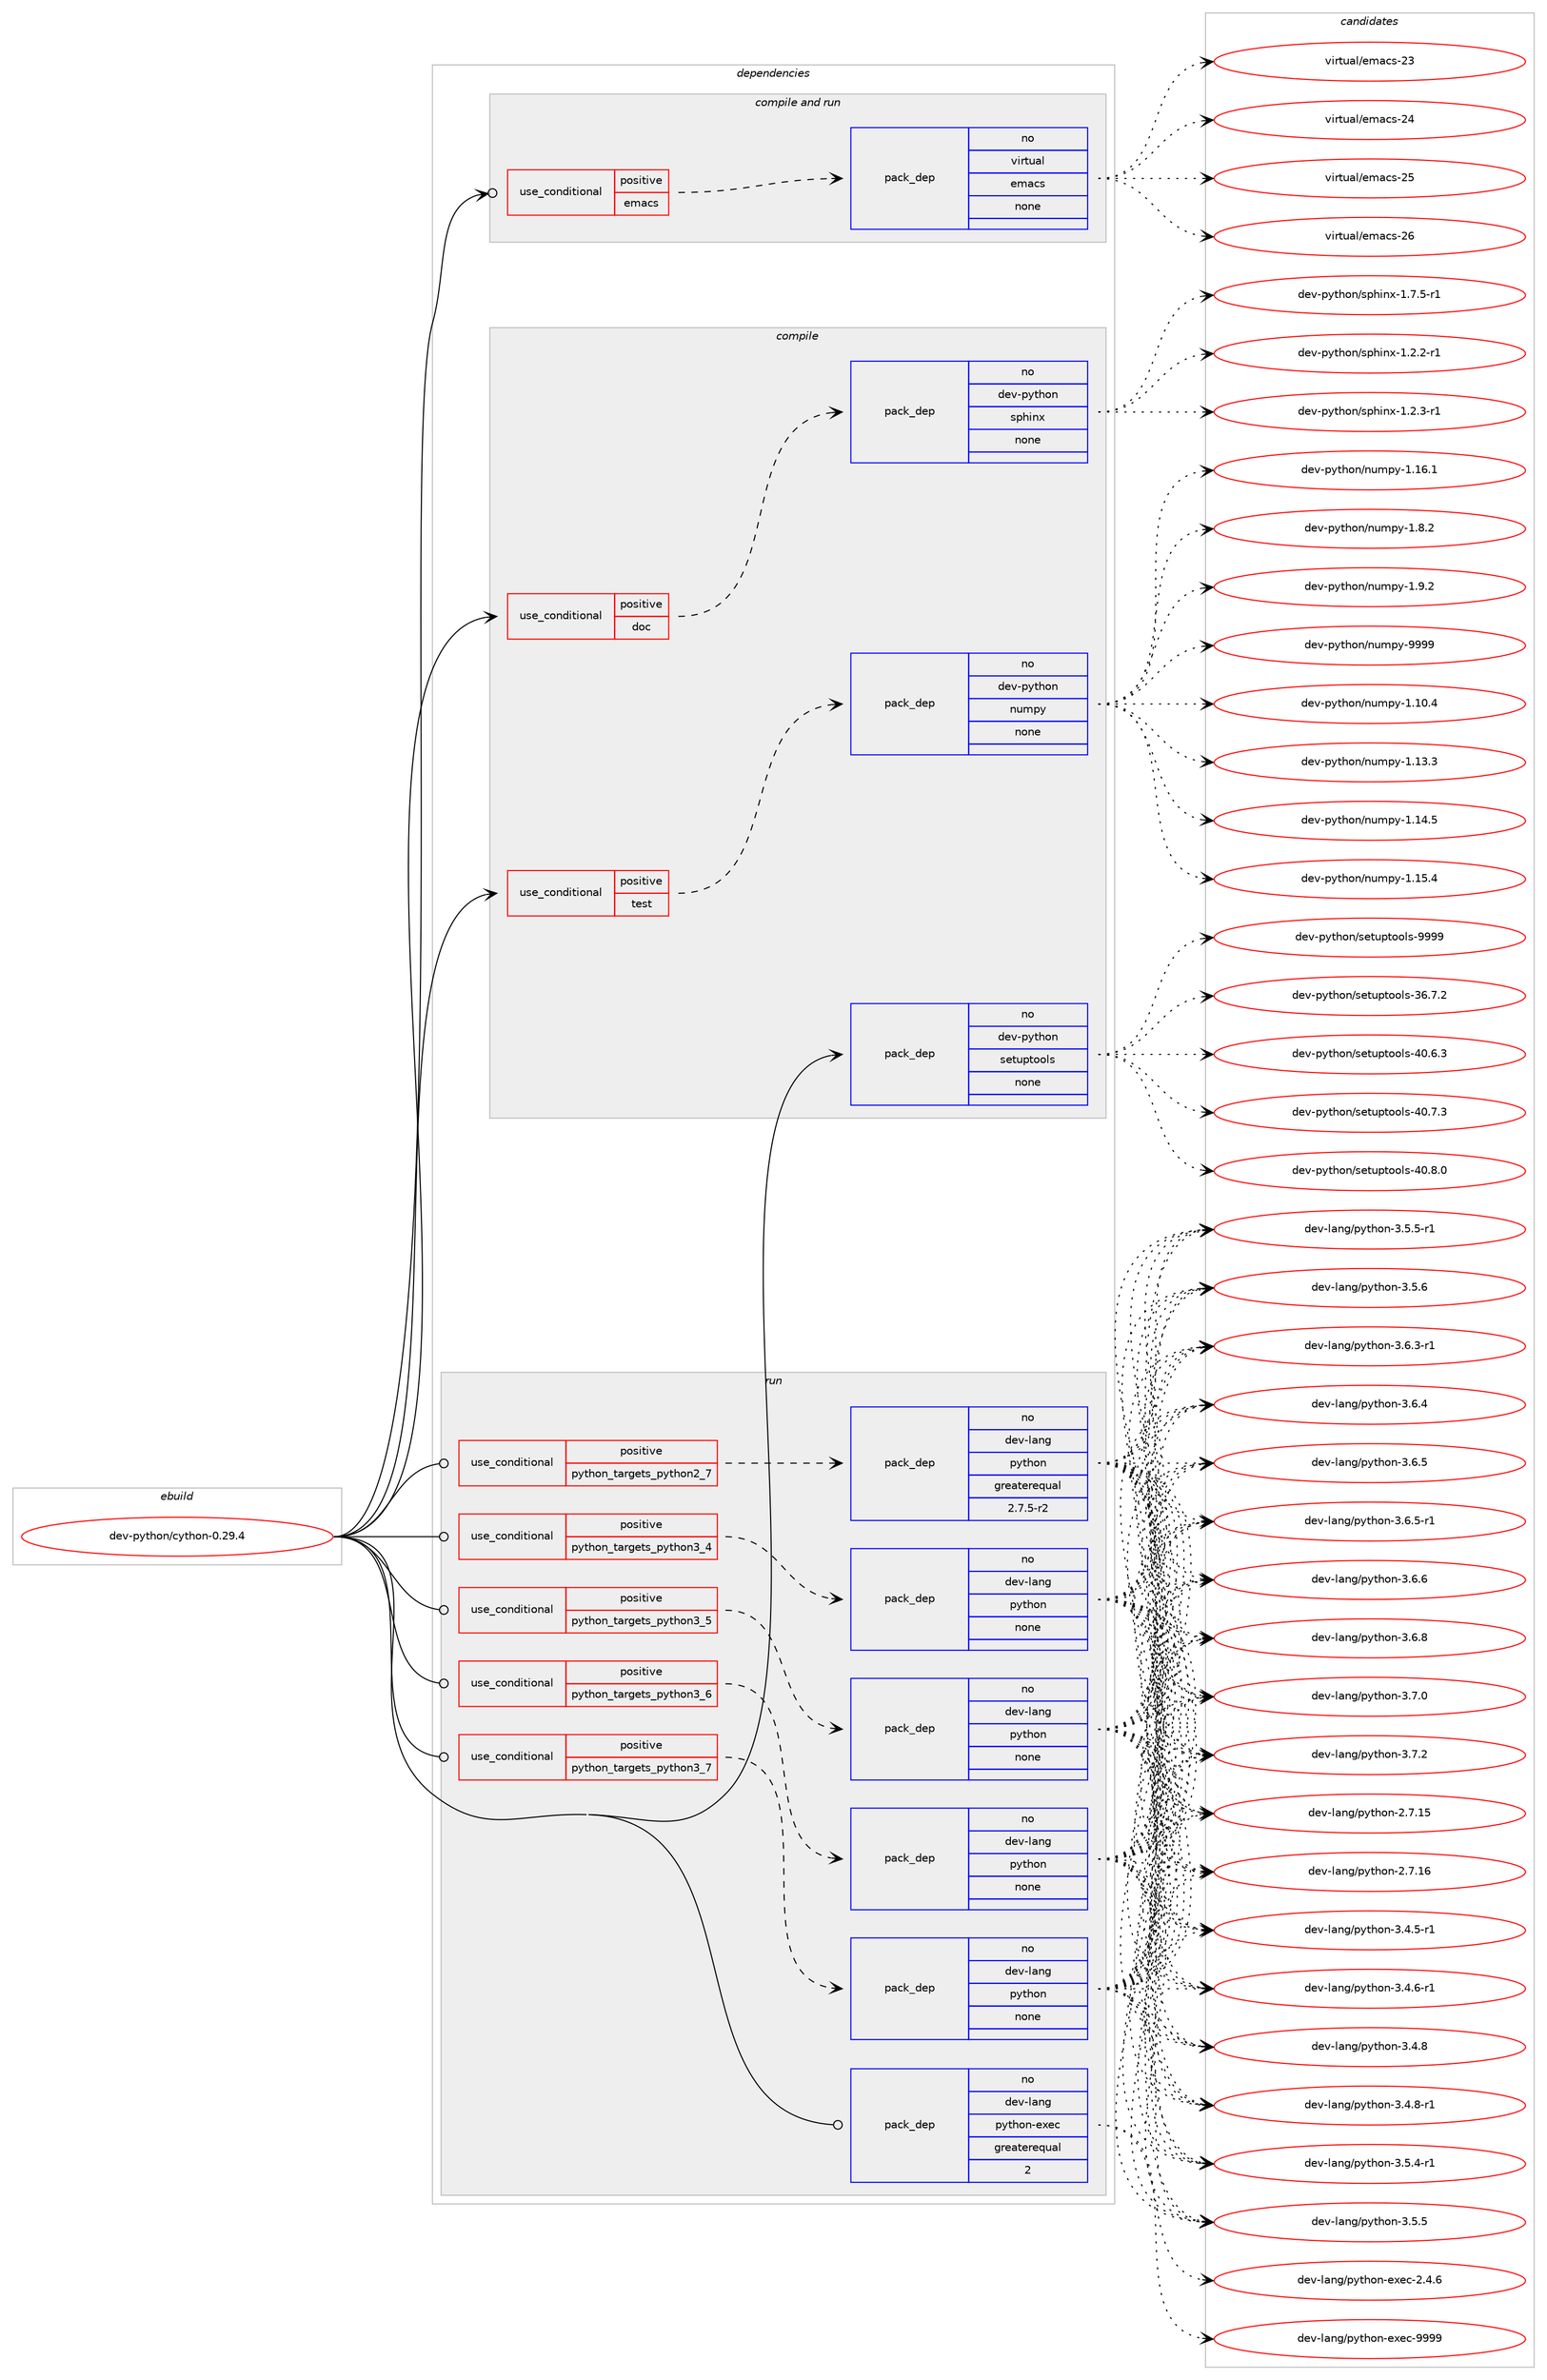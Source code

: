 digraph prolog {

# *************
# Graph options
# *************

newrank=true;
concentrate=true;
compound=true;
graph [rankdir=LR,fontname=Helvetica,fontsize=10,ranksep=1.5];#, ranksep=2.5, nodesep=0.2];
edge  [arrowhead=vee];
node  [fontname=Helvetica,fontsize=10];

# **********
# The ebuild
# **********

subgraph cluster_leftcol {
color=gray;
rank=same;
label=<<i>ebuild</i>>;
id [label="dev-python/cython-0.29.4", color=red, width=4, href="../dev-python/cython-0.29.4.svg"];
}

# ****************
# The dependencies
# ****************

subgraph cluster_midcol {
color=gray;
label=<<i>dependencies</i>>;
subgraph cluster_compile {
fillcolor="#eeeeee";
style=filled;
label=<<i>compile</i>>;
subgraph cond373016 {
dependency1405102 [label=<<TABLE BORDER="0" CELLBORDER="1" CELLSPACING="0" CELLPADDING="4"><TR><TD ROWSPAN="3" CELLPADDING="10">use_conditional</TD></TR><TR><TD>positive</TD></TR><TR><TD>doc</TD></TR></TABLE>>, shape=none, color=red];
subgraph pack1008841 {
dependency1405103 [label=<<TABLE BORDER="0" CELLBORDER="1" CELLSPACING="0" CELLPADDING="4" WIDTH="220"><TR><TD ROWSPAN="6" CELLPADDING="30">pack_dep</TD></TR><TR><TD WIDTH="110">no</TD></TR><TR><TD>dev-python</TD></TR><TR><TD>sphinx</TD></TR><TR><TD>none</TD></TR><TR><TD></TD></TR></TABLE>>, shape=none, color=blue];
}
dependency1405102:e -> dependency1405103:w [weight=20,style="dashed",arrowhead="vee"];
}
id:e -> dependency1405102:w [weight=20,style="solid",arrowhead="vee"];
subgraph cond373017 {
dependency1405104 [label=<<TABLE BORDER="0" CELLBORDER="1" CELLSPACING="0" CELLPADDING="4"><TR><TD ROWSPAN="3" CELLPADDING="10">use_conditional</TD></TR><TR><TD>positive</TD></TR><TR><TD>test</TD></TR></TABLE>>, shape=none, color=red];
subgraph pack1008842 {
dependency1405105 [label=<<TABLE BORDER="0" CELLBORDER="1" CELLSPACING="0" CELLPADDING="4" WIDTH="220"><TR><TD ROWSPAN="6" CELLPADDING="30">pack_dep</TD></TR><TR><TD WIDTH="110">no</TD></TR><TR><TD>dev-python</TD></TR><TR><TD>numpy</TD></TR><TR><TD>none</TD></TR><TR><TD></TD></TR></TABLE>>, shape=none, color=blue];
}
dependency1405104:e -> dependency1405105:w [weight=20,style="dashed",arrowhead="vee"];
}
id:e -> dependency1405104:w [weight=20,style="solid",arrowhead="vee"];
subgraph pack1008843 {
dependency1405106 [label=<<TABLE BORDER="0" CELLBORDER="1" CELLSPACING="0" CELLPADDING="4" WIDTH="220"><TR><TD ROWSPAN="6" CELLPADDING="30">pack_dep</TD></TR><TR><TD WIDTH="110">no</TD></TR><TR><TD>dev-python</TD></TR><TR><TD>setuptools</TD></TR><TR><TD>none</TD></TR><TR><TD></TD></TR></TABLE>>, shape=none, color=blue];
}
id:e -> dependency1405106:w [weight=20,style="solid",arrowhead="vee"];
}
subgraph cluster_compileandrun {
fillcolor="#eeeeee";
style=filled;
label=<<i>compile and run</i>>;
subgraph cond373018 {
dependency1405107 [label=<<TABLE BORDER="0" CELLBORDER="1" CELLSPACING="0" CELLPADDING="4"><TR><TD ROWSPAN="3" CELLPADDING="10">use_conditional</TD></TR><TR><TD>positive</TD></TR><TR><TD>emacs</TD></TR></TABLE>>, shape=none, color=red];
subgraph pack1008844 {
dependency1405108 [label=<<TABLE BORDER="0" CELLBORDER="1" CELLSPACING="0" CELLPADDING="4" WIDTH="220"><TR><TD ROWSPAN="6" CELLPADDING="30">pack_dep</TD></TR><TR><TD WIDTH="110">no</TD></TR><TR><TD>virtual</TD></TR><TR><TD>emacs</TD></TR><TR><TD>none</TD></TR><TR><TD></TD></TR></TABLE>>, shape=none, color=blue];
}
dependency1405107:e -> dependency1405108:w [weight=20,style="dashed",arrowhead="vee"];
}
id:e -> dependency1405107:w [weight=20,style="solid",arrowhead="odotvee"];
}
subgraph cluster_run {
fillcolor="#eeeeee";
style=filled;
label=<<i>run</i>>;
subgraph cond373019 {
dependency1405109 [label=<<TABLE BORDER="0" CELLBORDER="1" CELLSPACING="0" CELLPADDING="4"><TR><TD ROWSPAN="3" CELLPADDING="10">use_conditional</TD></TR><TR><TD>positive</TD></TR><TR><TD>python_targets_python2_7</TD></TR></TABLE>>, shape=none, color=red];
subgraph pack1008845 {
dependency1405110 [label=<<TABLE BORDER="0" CELLBORDER="1" CELLSPACING="0" CELLPADDING="4" WIDTH="220"><TR><TD ROWSPAN="6" CELLPADDING="30">pack_dep</TD></TR><TR><TD WIDTH="110">no</TD></TR><TR><TD>dev-lang</TD></TR><TR><TD>python</TD></TR><TR><TD>greaterequal</TD></TR><TR><TD>2.7.5-r2</TD></TR></TABLE>>, shape=none, color=blue];
}
dependency1405109:e -> dependency1405110:w [weight=20,style="dashed",arrowhead="vee"];
}
id:e -> dependency1405109:w [weight=20,style="solid",arrowhead="odot"];
subgraph cond373020 {
dependency1405111 [label=<<TABLE BORDER="0" CELLBORDER="1" CELLSPACING="0" CELLPADDING="4"><TR><TD ROWSPAN="3" CELLPADDING="10">use_conditional</TD></TR><TR><TD>positive</TD></TR><TR><TD>python_targets_python3_4</TD></TR></TABLE>>, shape=none, color=red];
subgraph pack1008846 {
dependency1405112 [label=<<TABLE BORDER="0" CELLBORDER="1" CELLSPACING="0" CELLPADDING="4" WIDTH="220"><TR><TD ROWSPAN="6" CELLPADDING="30">pack_dep</TD></TR><TR><TD WIDTH="110">no</TD></TR><TR><TD>dev-lang</TD></TR><TR><TD>python</TD></TR><TR><TD>none</TD></TR><TR><TD></TD></TR></TABLE>>, shape=none, color=blue];
}
dependency1405111:e -> dependency1405112:w [weight=20,style="dashed",arrowhead="vee"];
}
id:e -> dependency1405111:w [weight=20,style="solid",arrowhead="odot"];
subgraph cond373021 {
dependency1405113 [label=<<TABLE BORDER="0" CELLBORDER="1" CELLSPACING="0" CELLPADDING="4"><TR><TD ROWSPAN="3" CELLPADDING="10">use_conditional</TD></TR><TR><TD>positive</TD></TR><TR><TD>python_targets_python3_5</TD></TR></TABLE>>, shape=none, color=red];
subgraph pack1008847 {
dependency1405114 [label=<<TABLE BORDER="0" CELLBORDER="1" CELLSPACING="0" CELLPADDING="4" WIDTH="220"><TR><TD ROWSPAN="6" CELLPADDING="30">pack_dep</TD></TR><TR><TD WIDTH="110">no</TD></TR><TR><TD>dev-lang</TD></TR><TR><TD>python</TD></TR><TR><TD>none</TD></TR><TR><TD></TD></TR></TABLE>>, shape=none, color=blue];
}
dependency1405113:e -> dependency1405114:w [weight=20,style="dashed",arrowhead="vee"];
}
id:e -> dependency1405113:w [weight=20,style="solid",arrowhead="odot"];
subgraph cond373022 {
dependency1405115 [label=<<TABLE BORDER="0" CELLBORDER="1" CELLSPACING="0" CELLPADDING="4"><TR><TD ROWSPAN="3" CELLPADDING="10">use_conditional</TD></TR><TR><TD>positive</TD></TR><TR><TD>python_targets_python3_6</TD></TR></TABLE>>, shape=none, color=red];
subgraph pack1008848 {
dependency1405116 [label=<<TABLE BORDER="0" CELLBORDER="1" CELLSPACING="0" CELLPADDING="4" WIDTH="220"><TR><TD ROWSPAN="6" CELLPADDING="30">pack_dep</TD></TR><TR><TD WIDTH="110">no</TD></TR><TR><TD>dev-lang</TD></TR><TR><TD>python</TD></TR><TR><TD>none</TD></TR><TR><TD></TD></TR></TABLE>>, shape=none, color=blue];
}
dependency1405115:e -> dependency1405116:w [weight=20,style="dashed",arrowhead="vee"];
}
id:e -> dependency1405115:w [weight=20,style="solid",arrowhead="odot"];
subgraph cond373023 {
dependency1405117 [label=<<TABLE BORDER="0" CELLBORDER="1" CELLSPACING="0" CELLPADDING="4"><TR><TD ROWSPAN="3" CELLPADDING="10">use_conditional</TD></TR><TR><TD>positive</TD></TR><TR><TD>python_targets_python3_7</TD></TR></TABLE>>, shape=none, color=red];
subgraph pack1008849 {
dependency1405118 [label=<<TABLE BORDER="0" CELLBORDER="1" CELLSPACING="0" CELLPADDING="4" WIDTH="220"><TR><TD ROWSPAN="6" CELLPADDING="30">pack_dep</TD></TR><TR><TD WIDTH="110">no</TD></TR><TR><TD>dev-lang</TD></TR><TR><TD>python</TD></TR><TR><TD>none</TD></TR><TR><TD></TD></TR></TABLE>>, shape=none, color=blue];
}
dependency1405117:e -> dependency1405118:w [weight=20,style="dashed",arrowhead="vee"];
}
id:e -> dependency1405117:w [weight=20,style="solid",arrowhead="odot"];
subgraph pack1008850 {
dependency1405119 [label=<<TABLE BORDER="0" CELLBORDER="1" CELLSPACING="0" CELLPADDING="4" WIDTH="220"><TR><TD ROWSPAN="6" CELLPADDING="30">pack_dep</TD></TR><TR><TD WIDTH="110">no</TD></TR><TR><TD>dev-lang</TD></TR><TR><TD>python-exec</TD></TR><TR><TD>greaterequal</TD></TR><TR><TD>2</TD></TR></TABLE>>, shape=none, color=blue];
}
id:e -> dependency1405119:w [weight=20,style="solid",arrowhead="odot"];
}
}

# **************
# The candidates
# **************

subgraph cluster_choices {
rank=same;
color=gray;
label=<<i>candidates</i>>;

subgraph choice1008841 {
color=black;
nodesep=1;
choice10010111845112121116104111110471151121041051101204549465046504511449 [label="dev-python/sphinx-1.2.2-r1", color=red, width=4,href="../dev-python/sphinx-1.2.2-r1.svg"];
choice10010111845112121116104111110471151121041051101204549465046514511449 [label="dev-python/sphinx-1.2.3-r1", color=red, width=4,href="../dev-python/sphinx-1.2.3-r1.svg"];
choice10010111845112121116104111110471151121041051101204549465546534511449 [label="dev-python/sphinx-1.7.5-r1", color=red, width=4,href="../dev-python/sphinx-1.7.5-r1.svg"];
dependency1405103:e -> choice10010111845112121116104111110471151121041051101204549465046504511449:w [style=dotted,weight="100"];
dependency1405103:e -> choice10010111845112121116104111110471151121041051101204549465046514511449:w [style=dotted,weight="100"];
dependency1405103:e -> choice10010111845112121116104111110471151121041051101204549465546534511449:w [style=dotted,weight="100"];
}
subgraph choice1008842 {
color=black;
nodesep=1;
choice100101118451121211161041111104711011710911212145494649484652 [label="dev-python/numpy-1.10.4", color=red, width=4,href="../dev-python/numpy-1.10.4.svg"];
choice100101118451121211161041111104711011710911212145494649514651 [label="dev-python/numpy-1.13.3", color=red, width=4,href="../dev-python/numpy-1.13.3.svg"];
choice100101118451121211161041111104711011710911212145494649524653 [label="dev-python/numpy-1.14.5", color=red, width=4,href="../dev-python/numpy-1.14.5.svg"];
choice100101118451121211161041111104711011710911212145494649534652 [label="dev-python/numpy-1.15.4", color=red, width=4,href="../dev-python/numpy-1.15.4.svg"];
choice100101118451121211161041111104711011710911212145494649544649 [label="dev-python/numpy-1.16.1", color=red, width=4,href="../dev-python/numpy-1.16.1.svg"];
choice1001011184511212111610411111047110117109112121454946564650 [label="dev-python/numpy-1.8.2", color=red, width=4,href="../dev-python/numpy-1.8.2.svg"];
choice1001011184511212111610411111047110117109112121454946574650 [label="dev-python/numpy-1.9.2", color=red, width=4,href="../dev-python/numpy-1.9.2.svg"];
choice10010111845112121116104111110471101171091121214557575757 [label="dev-python/numpy-9999", color=red, width=4,href="../dev-python/numpy-9999.svg"];
dependency1405105:e -> choice100101118451121211161041111104711011710911212145494649484652:w [style=dotted,weight="100"];
dependency1405105:e -> choice100101118451121211161041111104711011710911212145494649514651:w [style=dotted,weight="100"];
dependency1405105:e -> choice100101118451121211161041111104711011710911212145494649524653:w [style=dotted,weight="100"];
dependency1405105:e -> choice100101118451121211161041111104711011710911212145494649534652:w [style=dotted,weight="100"];
dependency1405105:e -> choice100101118451121211161041111104711011710911212145494649544649:w [style=dotted,weight="100"];
dependency1405105:e -> choice1001011184511212111610411111047110117109112121454946564650:w [style=dotted,weight="100"];
dependency1405105:e -> choice1001011184511212111610411111047110117109112121454946574650:w [style=dotted,weight="100"];
dependency1405105:e -> choice10010111845112121116104111110471101171091121214557575757:w [style=dotted,weight="100"];
}
subgraph choice1008843 {
color=black;
nodesep=1;
choice100101118451121211161041111104711510111611711211611111110811545515446554650 [label="dev-python/setuptools-36.7.2", color=red, width=4,href="../dev-python/setuptools-36.7.2.svg"];
choice100101118451121211161041111104711510111611711211611111110811545524846544651 [label="dev-python/setuptools-40.6.3", color=red, width=4,href="../dev-python/setuptools-40.6.3.svg"];
choice100101118451121211161041111104711510111611711211611111110811545524846554651 [label="dev-python/setuptools-40.7.3", color=red, width=4,href="../dev-python/setuptools-40.7.3.svg"];
choice100101118451121211161041111104711510111611711211611111110811545524846564648 [label="dev-python/setuptools-40.8.0", color=red, width=4,href="../dev-python/setuptools-40.8.0.svg"];
choice10010111845112121116104111110471151011161171121161111111081154557575757 [label="dev-python/setuptools-9999", color=red, width=4,href="../dev-python/setuptools-9999.svg"];
dependency1405106:e -> choice100101118451121211161041111104711510111611711211611111110811545515446554650:w [style=dotted,weight="100"];
dependency1405106:e -> choice100101118451121211161041111104711510111611711211611111110811545524846544651:w [style=dotted,weight="100"];
dependency1405106:e -> choice100101118451121211161041111104711510111611711211611111110811545524846554651:w [style=dotted,weight="100"];
dependency1405106:e -> choice100101118451121211161041111104711510111611711211611111110811545524846564648:w [style=dotted,weight="100"];
dependency1405106:e -> choice10010111845112121116104111110471151011161171121161111111081154557575757:w [style=dotted,weight="100"];
}
subgraph choice1008844 {
color=black;
nodesep=1;
choice11810511411611797108471011099799115455051 [label="virtual/emacs-23", color=red, width=4,href="../virtual/emacs-23.svg"];
choice11810511411611797108471011099799115455052 [label="virtual/emacs-24", color=red, width=4,href="../virtual/emacs-24.svg"];
choice11810511411611797108471011099799115455053 [label="virtual/emacs-25", color=red, width=4,href="../virtual/emacs-25.svg"];
choice11810511411611797108471011099799115455054 [label="virtual/emacs-26", color=red, width=4,href="../virtual/emacs-26.svg"];
dependency1405108:e -> choice11810511411611797108471011099799115455051:w [style=dotted,weight="100"];
dependency1405108:e -> choice11810511411611797108471011099799115455052:w [style=dotted,weight="100"];
dependency1405108:e -> choice11810511411611797108471011099799115455053:w [style=dotted,weight="100"];
dependency1405108:e -> choice11810511411611797108471011099799115455054:w [style=dotted,weight="100"];
}
subgraph choice1008845 {
color=black;
nodesep=1;
choice10010111845108971101034711212111610411111045504655464953 [label="dev-lang/python-2.7.15", color=red, width=4,href="../dev-lang/python-2.7.15.svg"];
choice10010111845108971101034711212111610411111045504655464954 [label="dev-lang/python-2.7.16", color=red, width=4,href="../dev-lang/python-2.7.16.svg"];
choice1001011184510897110103471121211161041111104551465246534511449 [label="dev-lang/python-3.4.5-r1", color=red, width=4,href="../dev-lang/python-3.4.5-r1.svg"];
choice1001011184510897110103471121211161041111104551465246544511449 [label="dev-lang/python-3.4.6-r1", color=red, width=4,href="../dev-lang/python-3.4.6-r1.svg"];
choice100101118451089711010347112121116104111110455146524656 [label="dev-lang/python-3.4.8", color=red, width=4,href="../dev-lang/python-3.4.8.svg"];
choice1001011184510897110103471121211161041111104551465246564511449 [label="dev-lang/python-3.4.8-r1", color=red, width=4,href="../dev-lang/python-3.4.8-r1.svg"];
choice1001011184510897110103471121211161041111104551465346524511449 [label="dev-lang/python-3.5.4-r1", color=red, width=4,href="../dev-lang/python-3.5.4-r1.svg"];
choice100101118451089711010347112121116104111110455146534653 [label="dev-lang/python-3.5.5", color=red, width=4,href="../dev-lang/python-3.5.5.svg"];
choice1001011184510897110103471121211161041111104551465346534511449 [label="dev-lang/python-3.5.5-r1", color=red, width=4,href="../dev-lang/python-3.5.5-r1.svg"];
choice100101118451089711010347112121116104111110455146534654 [label="dev-lang/python-3.5.6", color=red, width=4,href="../dev-lang/python-3.5.6.svg"];
choice1001011184510897110103471121211161041111104551465446514511449 [label="dev-lang/python-3.6.3-r1", color=red, width=4,href="../dev-lang/python-3.6.3-r1.svg"];
choice100101118451089711010347112121116104111110455146544652 [label="dev-lang/python-3.6.4", color=red, width=4,href="../dev-lang/python-3.6.4.svg"];
choice100101118451089711010347112121116104111110455146544653 [label="dev-lang/python-3.6.5", color=red, width=4,href="../dev-lang/python-3.6.5.svg"];
choice1001011184510897110103471121211161041111104551465446534511449 [label="dev-lang/python-3.6.5-r1", color=red, width=4,href="../dev-lang/python-3.6.5-r1.svg"];
choice100101118451089711010347112121116104111110455146544654 [label="dev-lang/python-3.6.6", color=red, width=4,href="../dev-lang/python-3.6.6.svg"];
choice100101118451089711010347112121116104111110455146544656 [label="dev-lang/python-3.6.8", color=red, width=4,href="../dev-lang/python-3.6.8.svg"];
choice100101118451089711010347112121116104111110455146554648 [label="dev-lang/python-3.7.0", color=red, width=4,href="../dev-lang/python-3.7.0.svg"];
choice100101118451089711010347112121116104111110455146554650 [label="dev-lang/python-3.7.2", color=red, width=4,href="../dev-lang/python-3.7.2.svg"];
dependency1405110:e -> choice10010111845108971101034711212111610411111045504655464953:w [style=dotted,weight="100"];
dependency1405110:e -> choice10010111845108971101034711212111610411111045504655464954:w [style=dotted,weight="100"];
dependency1405110:e -> choice1001011184510897110103471121211161041111104551465246534511449:w [style=dotted,weight="100"];
dependency1405110:e -> choice1001011184510897110103471121211161041111104551465246544511449:w [style=dotted,weight="100"];
dependency1405110:e -> choice100101118451089711010347112121116104111110455146524656:w [style=dotted,weight="100"];
dependency1405110:e -> choice1001011184510897110103471121211161041111104551465246564511449:w [style=dotted,weight="100"];
dependency1405110:e -> choice1001011184510897110103471121211161041111104551465346524511449:w [style=dotted,weight="100"];
dependency1405110:e -> choice100101118451089711010347112121116104111110455146534653:w [style=dotted,weight="100"];
dependency1405110:e -> choice1001011184510897110103471121211161041111104551465346534511449:w [style=dotted,weight="100"];
dependency1405110:e -> choice100101118451089711010347112121116104111110455146534654:w [style=dotted,weight="100"];
dependency1405110:e -> choice1001011184510897110103471121211161041111104551465446514511449:w [style=dotted,weight="100"];
dependency1405110:e -> choice100101118451089711010347112121116104111110455146544652:w [style=dotted,weight="100"];
dependency1405110:e -> choice100101118451089711010347112121116104111110455146544653:w [style=dotted,weight="100"];
dependency1405110:e -> choice1001011184510897110103471121211161041111104551465446534511449:w [style=dotted,weight="100"];
dependency1405110:e -> choice100101118451089711010347112121116104111110455146544654:w [style=dotted,weight="100"];
dependency1405110:e -> choice100101118451089711010347112121116104111110455146544656:w [style=dotted,weight="100"];
dependency1405110:e -> choice100101118451089711010347112121116104111110455146554648:w [style=dotted,weight="100"];
dependency1405110:e -> choice100101118451089711010347112121116104111110455146554650:w [style=dotted,weight="100"];
}
subgraph choice1008846 {
color=black;
nodesep=1;
choice10010111845108971101034711212111610411111045504655464953 [label="dev-lang/python-2.7.15", color=red, width=4,href="../dev-lang/python-2.7.15.svg"];
choice10010111845108971101034711212111610411111045504655464954 [label="dev-lang/python-2.7.16", color=red, width=4,href="../dev-lang/python-2.7.16.svg"];
choice1001011184510897110103471121211161041111104551465246534511449 [label="dev-lang/python-3.4.5-r1", color=red, width=4,href="../dev-lang/python-3.4.5-r1.svg"];
choice1001011184510897110103471121211161041111104551465246544511449 [label="dev-lang/python-3.4.6-r1", color=red, width=4,href="../dev-lang/python-3.4.6-r1.svg"];
choice100101118451089711010347112121116104111110455146524656 [label="dev-lang/python-3.4.8", color=red, width=4,href="../dev-lang/python-3.4.8.svg"];
choice1001011184510897110103471121211161041111104551465246564511449 [label="dev-lang/python-3.4.8-r1", color=red, width=4,href="../dev-lang/python-3.4.8-r1.svg"];
choice1001011184510897110103471121211161041111104551465346524511449 [label="dev-lang/python-3.5.4-r1", color=red, width=4,href="../dev-lang/python-3.5.4-r1.svg"];
choice100101118451089711010347112121116104111110455146534653 [label="dev-lang/python-3.5.5", color=red, width=4,href="../dev-lang/python-3.5.5.svg"];
choice1001011184510897110103471121211161041111104551465346534511449 [label="dev-lang/python-3.5.5-r1", color=red, width=4,href="../dev-lang/python-3.5.5-r1.svg"];
choice100101118451089711010347112121116104111110455146534654 [label="dev-lang/python-3.5.6", color=red, width=4,href="../dev-lang/python-3.5.6.svg"];
choice1001011184510897110103471121211161041111104551465446514511449 [label="dev-lang/python-3.6.3-r1", color=red, width=4,href="../dev-lang/python-3.6.3-r1.svg"];
choice100101118451089711010347112121116104111110455146544652 [label="dev-lang/python-3.6.4", color=red, width=4,href="../dev-lang/python-3.6.4.svg"];
choice100101118451089711010347112121116104111110455146544653 [label="dev-lang/python-3.6.5", color=red, width=4,href="../dev-lang/python-3.6.5.svg"];
choice1001011184510897110103471121211161041111104551465446534511449 [label="dev-lang/python-3.6.5-r1", color=red, width=4,href="../dev-lang/python-3.6.5-r1.svg"];
choice100101118451089711010347112121116104111110455146544654 [label="dev-lang/python-3.6.6", color=red, width=4,href="../dev-lang/python-3.6.6.svg"];
choice100101118451089711010347112121116104111110455146544656 [label="dev-lang/python-3.6.8", color=red, width=4,href="../dev-lang/python-3.6.8.svg"];
choice100101118451089711010347112121116104111110455146554648 [label="dev-lang/python-3.7.0", color=red, width=4,href="../dev-lang/python-3.7.0.svg"];
choice100101118451089711010347112121116104111110455146554650 [label="dev-lang/python-3.7.2", color=red, width=4,href="../dev-lang/python-3.7.2.svg"];
dependency1405112:e -> choice10010111845108971101034711212111610411111045504655464953:w [style=dotted,weight="100"];
dependency1405112:e -> choice10010111845108971101034711212111610411111045504655464954:w [style=dotted,weight="100"];
dependency1405112:e -> choice1001011184510897110103471121211161041111104551465246534511449:w [style=dotted,weight="100"];
dependency1405112:e -> choice1001011184510897110103471121211161041111104551465246544511449:w [style=dotted,weight="100"];
dependency1405112:e -> choice100101118451089711010347112121116104111110455146524656:w [style=dotted,weight="100"];
dependency1405112:e -> choice1001011184510897110103471121211161041111104551465246564511449:w [style=dotted,weight="100"];
dependency1405112:e -> choice1001011184510897110103471121211161041111104551465346524511449:w [style=dotted,weight="100"];
dependency1405112:e -> choice100101118451089711010347112121116104111110455146534653:w [style=dotted,weight="100"];
dependency1405112:e -> choice1001011184510897110103471121211161041111104551465346534511449:w [style=dotted,weight="100"];
dependency1405112:e -> choice100101118451089711010347112121116104111110455146534654:w [style=dotted,weight="100"];
dependency1405112:e -> choice1001011184510897110103471121211161041111104551465446514511449:w [style=dotted,weight="100"];
dependency1405112:e -> choice100101118451089711010347112121116104111110455146544652:w [style=dotted,weight="100"];
dependency1405112:e -> choice100101118451089711010347112121116104111110455146544653:w [style=dotted,weight="100"];
dependency1405112:e -> choice1001011184510897110103471121211161041111104551465446534511449:w [style=dotted,weight="100"];
dependency1405112:e -> choice100101118451089711010347112121116104111110455146544654:w [style=dotted,weight="100"];
dependency1405112:e -> choice100101118451089711010347112121116104111110455146544656:w [style=dotted,weight="100"];
dependency1405112:e -> choice100101118451089711010347112121116104111110455146554648:w [style=dotted,weight="100"];
dependency1405112:e -> choice100101118451089711010347112121116104111110455146554650:w [style=dotted,weight="100"];
}
subgraph choice1008847 {
color=black;
nodesep=1;
choice10010111845108971101034711212111610411111045504655464953 [label="dev-lang/python-2.7.15", color=red, width=4,href="../dev-lang/python-2.7.15.svg"];
choice10010111845108971101034711212111610411111045504655464954 [label="dev-lang/python-2.7.16", color=red, width=4,href="../dev-lang/python-2.7.16.svg"];
choice1001011184510897110103471121211161041111104551465246534511449 [label="dev-lang/python-3.4.5-r1", color=red, width=4,href="../dev-lang/python-3.4.5-r1.svg"];
choice1001011184510897110103471121211161041111104551465246544511449 [label="dev-lang/python-3.4.6-r1", color=red, width=4,href="../dev-lang/python-3.4.6-r1.svg"];
choice100101118451089711010347112121116104111110455146524656 [label="dev-lang/python-3.4.8", color=red, width=4,href="../dev-lang/python-3.4.8.svg"];
choice1001011184510897110103471121211161041111104551465246564511449 [label="dev-lang/python-3.4.8-r1", color=red, width=4,href="../dev-lang/python-3.4.8-r1.svg"];
choice1001011184510897110103471121211161041111104551465346524511449 [label="dev-lang/python-3.5.4-r1", color=red, width=4,href="../dev-lang/python-3.5.4-r1.svg"];
choice100101118451089711010347112121116104111110455146534653 [label="dev-lang/python-3.5.5", color=red, width=4,href="../dev-lang/python-3.5.5.svg"];
choice1001011184510897110103471121211161041111104551465346534511449 [label="dev-lang/python-3.5.5-r1", color=red, width=4,href="../dev-lang/python-3.5.5-r1.svg"];
choice100101118451089711010347112121116104111110455146534654 [label="dev-lang/python-3.5.6", color=red, width=4,href="../dev-lang/python-3.5.6.svg"];
choice1001011184510897110103471121211161041111104551465446514511449 [label="dev-lang/python-3.6.3-r1", color=red, width=4,href="../dev-lang/python-3.6.3-r1.svg"];
choice100101118451089711010347112121116104111110455146544652 [label="dev-lang/python-3.6.4", color=red, width=4,href="../dev-lang/python-3.6.4.svg"];
choice100101118451089711010347112121116104111110455146544653 [label="dev-lang/python-3.6.5", color=red, width=4,href="../dev-lang/python-3.6.5.svg"];
choice1001011184510897110103471121211161041111104551465446534511449 [label="dev-lang/python-3.6.5-r1", color=red, width=4,href="../dev-lang/python-3.6.5-r1.svg"];
choice100101118451089711010347112121116104111110455146544654 [label="dev-lang/python-3.6.6", color=red, width=4,href="../dev-lang/python-3.6.6.svg"];
choice100101118451089711010347112121116104111110455146544656 [label="dev-lang/python-3.6.8", color=red, width=4,href="../dev-lang/python-3.6.8.svg"];
choice100101118451089711010347112121116104111110455146554648 [label="dev-lang/python-3.7.0", color=red, width=4,href="../dev-lang/python-3.7.0.svg"];
choice100101118451089711010347112121116104111110455146554650 [label="dev-lang/python-3.7.2", color=red, width=4,href="../dev-lang/python-3.7.2.svg"];
dependency1405114:e -> choice10010111845108971101034711212111610411111045504655464953:w [style=dotted,weight="100"];
dependency1405114:e -> choice10010111845108971101034711212111610411111045504655464954:w [style=dotted,weight="100"];
dependency1405114:e -> choice1001011184510897110103471121211161041111104551465246534511449:w [style=dotted,weight="100"];
dependency1405114:e -> choice1001011184510897110103471121211161041111104551465246544511449:w [style=dotted,weight="100"];
dependency1405114:e -> choice100101118451089711010347112121116104111110455146524656:w [style=dotted,weight="100"];
dependency1405114:e -> choice1001011184510897110103471121211161041111104551465246564511449:w [style=dotted,weight="100"];
dependency1405114:e -> choice1001011184510897110103471121211161041111104551465346524511449:w [style=dotted,weight="100"];
dependency1405114:e -> choice100101118451089711010347112121116104111110455146534653:w [style=dotted,weight="100"];
dependency1405114:e -> choice1001011184510897110103471121211161041111104551465346534511449:w [style=dotted,weight="100"];
dependency1405114:e -> choice100101118451089711010347112121116104111110455146534654:w [style=dotted,weight="100"];
dependency1405114:e -> choice1001011184510897110103471121211161041111104551465446514511449:w [style=dotted,weight="100"];
dependency1405114:e -> choice100101118451089711010347112121116104111110455146544652:w [style=dotted,weight="100"];
dependency1405114:e -> choice100101118451089711010347112121116104111110455146544653:w [style=dotted,weight="100"];
dependency1405114:e -> choice1001011184510897110103471121211161041111104551465446534511449:w [style=dotted,weight="100"];
dependency1405114:e -> choice100101118451089711010347112121116104111110455146544654:w [style=dotted,weight="100"];
dependency1405114:e -> choice100101118451089711010347112121116104111110455146544656:w [style=dotted,weight="100"];
dependency1405114:e -> choice100101118451089711010347112121116104111110455146554648:w [style=dotted,weight="100"];
dependency1405114:e -> choice100101118451089711010347112121116104111110455146554650:w [style=dotted,weight="100"];
}
subgraph choice1008848 {
color=black;
nodesep=1;
choice10010111845108971101034711212111610411111045504655464953 [label="dev-lang/python-2.7.15", color=red, width=4,href="../dev-lang/python-2.7.15.svg"];
choice10010111845108971101034711212111610411111045504655464954 [label="dev-lang/python-2.7.16", color=red, width=4,href="../dev-lang/python-2.7.16.svg"];
choice1001011184510897110103471121211161041111104551465246534511449 [label="dev-lang/python-3.4.5-r1", color=red, width=4,href="../dev-lang/python-3.4.5-r1.svg"];
choice1001011184510897110103471121211161041111104551465246544511449 [label="dev-lang/python-3.4.6-r1", color=red, width=4,href="../dev-lang/python-3.4.6-r1.svg"];
choice100101118451089711010347112121116104111110455146524656 [label="dev-lang/python-3.4.8", color=red, width=4,href="../dev-lang/python-3.4.8.svg"];
choice1001011184510897110103471121211161041111104551465246564511449 [label="dev-lang/python-3.4.8-r1", color=red, width=4,href="../dev-lang/python-3.4.8-r1.svg"];
choice1001011184510897110103471121211161041111104551465346524511449 [label="dev-lang/python-3.5.4-r1", color=red, width=4,href="../dev-lang/python-3.5.4-r1.svg"];
choice100101118451089711010347112121116104111110455146534653 [label="dev-lang/python-3.5.5", color=red, width=4,href="../dev-lang/python-3.5.5.svg"];
choice1001011184510897110103471121211161041111104551465346534511449 [label="dev-lang/python-3.5.5-r1", color=red, width=4,href="../dev-lang/python-3.5.5-r1.svg"];
choice100101118451089711010347112121116104111110455146534654 [label="dev-lang/python-3.5.6", color=red, width=4,href="../dev-lang/python-3.5.6.svg"];
choice1001011184510897110103471121211161041111104551465446514511449 [label="dev-lang/python-3.6.3-r1", color=red, width=4,href="../dev-lang/python-3.6.3-r1.svg"];
choice100101118451089711010347112121116104111110455146544652 [label="dev-lang/python-3.6.4", color=red, width=4,href="../dev-lang/python-3.6.4.svg"];
choice100101118451089711010347112121116104111110455146544653 [label="dev-lang/python-3.6.5", color=red, width=4,href="../dev-lang/python-3.6.5.svg"];
choice1001011184510897110103471121211161041111104551465446534511449 [label="dev-lang/python-3.6.5-r1", color=red, width=4,href="../dev-lang/python-3.6.5-r1.svg"];
choice100101118451089711010347112121116104111110455146544654 [label="dev-lang/python-3.6.6", color=red, width=4,href="../dev-lang/python-3.6.6.svg"];
choice100101118451089711010347112121116104111110455146544656 [label="dev-lang/python-3.6.8", color=red, width=4,href="../dev-lang/python-3.6.8.svg"];
choice100101118451089711010347112121116104111110455146554648 [label="dev-lang/python-3.7.0", color=red, width=4,href="../dev-lang/python-3.7.0.svg"];
choice100101118451089711010347112121116104111110455146554650 [label="dev-lang/python-3.7.2", color=red, width=4,href="../dev-lang/python-3.7.2.svg"];
dependency1405116:e -> choice10010111845108971101034711212111610411111045504655464953:w [style=dotted,weight="100"];
dependency1405116:e -> choice10010111845108971101034711212111610411111045504655464954:w [style=dotted,weight="100"];
dependency1405116:e -> choice1001011184510897110103471121211161041111104551465246534511449:w [style=dotted,weight="100"];
dependency1405116:e -> choice1001011184510897110103471121211161041111104551465246544511449:w [style=dotted,weight="100"];
dependency1405116:e -> choice100101118451089711010347112121116104111110455146524656:w [style=dotted,weight="100"];
dependency1405116:e -> choice1001011184510897110103471121211161041111104551465246564511449:w [style=dotted,weight="100"];
dependency1405116:e -> choice1001011184510897110103471121211161041111104551465346524511449:w [style=dotted,weight="100"];
dependency1405116:e -> choice100101118451089711010347112121116104111110455146534653:w [style=dotted,weight="100"];
dependency1405116:e -> choice1001011184510897110103471121211161041111104551465346534511449:w [style=dotted,weight="100"];
dependency1405116:e -> choice100101118451089711010347112121116104111110455146534654:w [style=dotted,weight="100"];
dependency1405116:e -> choice1001011184510897110103471121211161041111104551465446514511449:w [style=dotted,weight="100"];
dependency1405116:e -> choice100101118451089711010347112121116104111110455146544652:w [style=dotted,weight="100"];
dependency1405116:e -> choice100101118451089711010347112121116104111110455146544653:w [style=dotted,weight="100"];
dependency1405116:e -> choice1001011184510897110103471121211161041111104551465446534511449:w [style=dotted,weight="100"];
dependency1405116:e -> choice100101118451089711010347112121116104111110455146544654:w [style=dotted,weight="100"];
dependency1405116:e -> choice100101118451089711010347112121116104111110455146544656:w [style=dotted,weight="100"];
dependency1405116:e -> choice100101118451089711010347112121116104111110455146554648:w [style=dotted,weight="100"];
dependency1405116:e -> choice100101118451089711010347112121116104111110455146554650:w [style=dotted,weight="100"];
}
subgraph choice1008849 {
color=black;
nodesep=1;
choice10010111845108971101034711212111610411111045504655464953 [label="dev-lang/python-2.7.15", color=red, width=4,href="../dev-lang/python-2.7.15.svg"];
choice10010111845108971101034711212111610411111045504655464954 [label="dev-lang/python-2.7.16", color=red, width=4,href="../dev-lang/python-2.7.16.svg"];
choice1001011184510897110103471121211161041111104551465246534511449 [label="dev-lang/python-3.4.5-r1", color=red, width=4,href="../dev-lang/python-3.4.5-r1.svg"];
choice1001011184510897110103471121211161041111104551465246544511449 [label="dev-lang/python-3.4.6-r1", color=red, width=4,href="../dev-lang/python-3.4.6-r1.svg"];
choice100101118451089711010347112121116104111110455146524656 [label="dev-lang/python-3.4.8", color=red, width=4,href="../dev-lang/python-3.4.8.svg"];
choice1001011184510897110103471121211161041111104551465246564511449 [label="dev-lang/python-3.4.8-r1", color=red, width=4,href="../dev-lang/python-3.4.8-r1.svg"];
choice1001011184510897110103471121211161041111104551465346524511449 [label="dev-lang/python-3.5.4-r1", color=red, width=4,href="../dev-lang/python-3.5.4-r1.svg"];
choice100101118451089711010347112121116104111110455146534653 [label="dev-lang/python-3.5.5", color=red, width=4,href="../dev-lang/python-3.5.5.svg"];
choice1001011184510897110103471121211161041111104551465346534511449 [label="dev-lang/python-3.5.5-r1", color=red, width=4,href="../dev-lang/python-3.5.5-r1.svg"];
choice100101118451089711010347112121116104111110455146534654 [label="dev-lang/python-3.5.6", color=red, width=4,href="../dev-lang/python-3.5.6.svg"];
choice1001011184510897110103471121211161041111104551465446514511449 [label="dev-lang/python-3.6.3-r1", color=red, width=4,href="../dev-lang/python-3.6.3-r1.svg"];
choice100101118451089711010347112121116104111110455146544652 [label="dev-lang/python-3.6.4", color=red, width=4,href="../dev-lang/python-3.6.4.svg"];
choice100101118451089711010347112121116104111110455146544653 [label="dev-lang/python-3.6.5", color=red, width=4,href="../dev-lang/python-3.6.5.svg"];
choice1001011184510897110103471121211161041111104551465446534511449 [label="dev-lang/python-3.6.5-r1", color=red, width=4,href="../dev-lang/python-3.6.5-r1.svg"];
choice100101118451089711010347112121116104111110455146544654 [label="dev-lang/python-3.6.6", color=red, width=4,href="../dev-lang/python-3.6.6.svg"];
choice100101118451089711010347112121116104111110455146544656 [label="dev-lang/python-3.6.8", color=red, width=4,href="../dev-lang/python-3.6.8.svg"];
choice100101118451089711010347112121116104111110455146554648 [label="dev-lang/python-3.7.0", color=red, width=4,href="../dev-lang/python-3.7.0.svg"];
choice100101118451089711010347112121116104111110455146554650 [label="dev-lang/python-3.7.2", color=red, width=4,href="../dev-lang/python-3.7.2.svg"];
dependency1405118:e -> choice10010111845108971101034711212111610411111045504655464953:w [style=dotted,weight="100"];
dependency1405118:e -> choice10010111845108971101034711212111610411111045504655464954:w [style=dotted,weight="100"];
dependency1405118:e -> choice1001011184510897110103471121211161041111104551465246534511449:w [style=dotted,weight="100"];
dependency1405118:e -> choice1001011184510897110103471121211161041111104551465246544511449:w [style=dotted,weight="100"];
dependency1405118:e -> choice100101118451089711010347112121116104111110455146524656:w [style=dotted,weight="100"];
dependency1405118:e -> choice1001011184510897110103471121211161041111104551465246564511449:w [style=dotted,weight="100"];
dependency1405118:e -> choice1001011184510897110103471121211161041111104551465346524511449:w [style=dotted,weight="100"];
dependency1405118:e -> choice100101118451089711010347112121116104111110455146534653:w [style=dotted,weight="100"];
dependency1405118:e -> choice1001011184510897110103471121211161041111104551465346534511449:w [style=dotted,weight="100"];
dependency1405118:e -> choice100101118451089711010347112121116104111110455146534654:w [style=dotted,weight="100"];
dependency1405118:e -> choice1001011184510897110103471121211161041111104551465446514511449:w [style=dotted,weight="100"];
dependency1405118:e -> choice100101118451089711010347112121116104111110455146544652:w [style=dotted,weight="100"];
dependency1405118:e -> choice100101118451089711010347112121116104111110455146544653:w [style=dotted,weight="100"];
dependency1405118:e -> choice1001011184510897110103471121211161041111104551465446534511449:w [style=dotted,weight="100"];
dependency1405118:e -> choice100101118451089711010347112121116104111110455146544654:w [style=dotted,weight="100"];
dependency1405118:e -> choice100101118451089711010347112121116104111110455146544656:w [style=dotted,weight="100"];
dependency1405118:e -> choice100101118451089711010347112121116104111110455146554648:w [style=dotted,weight="100"];
dependency1405118:e -> choice100101118451089711010347112121116104111110455146554650:w [style=dotted,weight="100"];
}
subgraph choice1008850 {
color=black;
nodesep=1;
choice1001011184510897110103471121211161041111104510112010199455046524654 [label="dev-lang/python-exec-2.4.6", color=red, width=4,href="../dev-lang/python-exec-2.4.6.svg"];
choice10010111845108971101034711212111610411111045101120101994557575757 [label="dev-lang/python-exec-9999", color=red, width=4,href="../dev-lang/python-exec-9999.svg"];
dependency1405119:e -> choice1001011184510897110103471121211161041111104510112010199455046524654:w [style=dotted,weight="100"];
dependency1405119:e -> choice10010111845108971101034711212111610411111045101120101994557575757:w [style=dotted,weight="100"];
}
}

}
